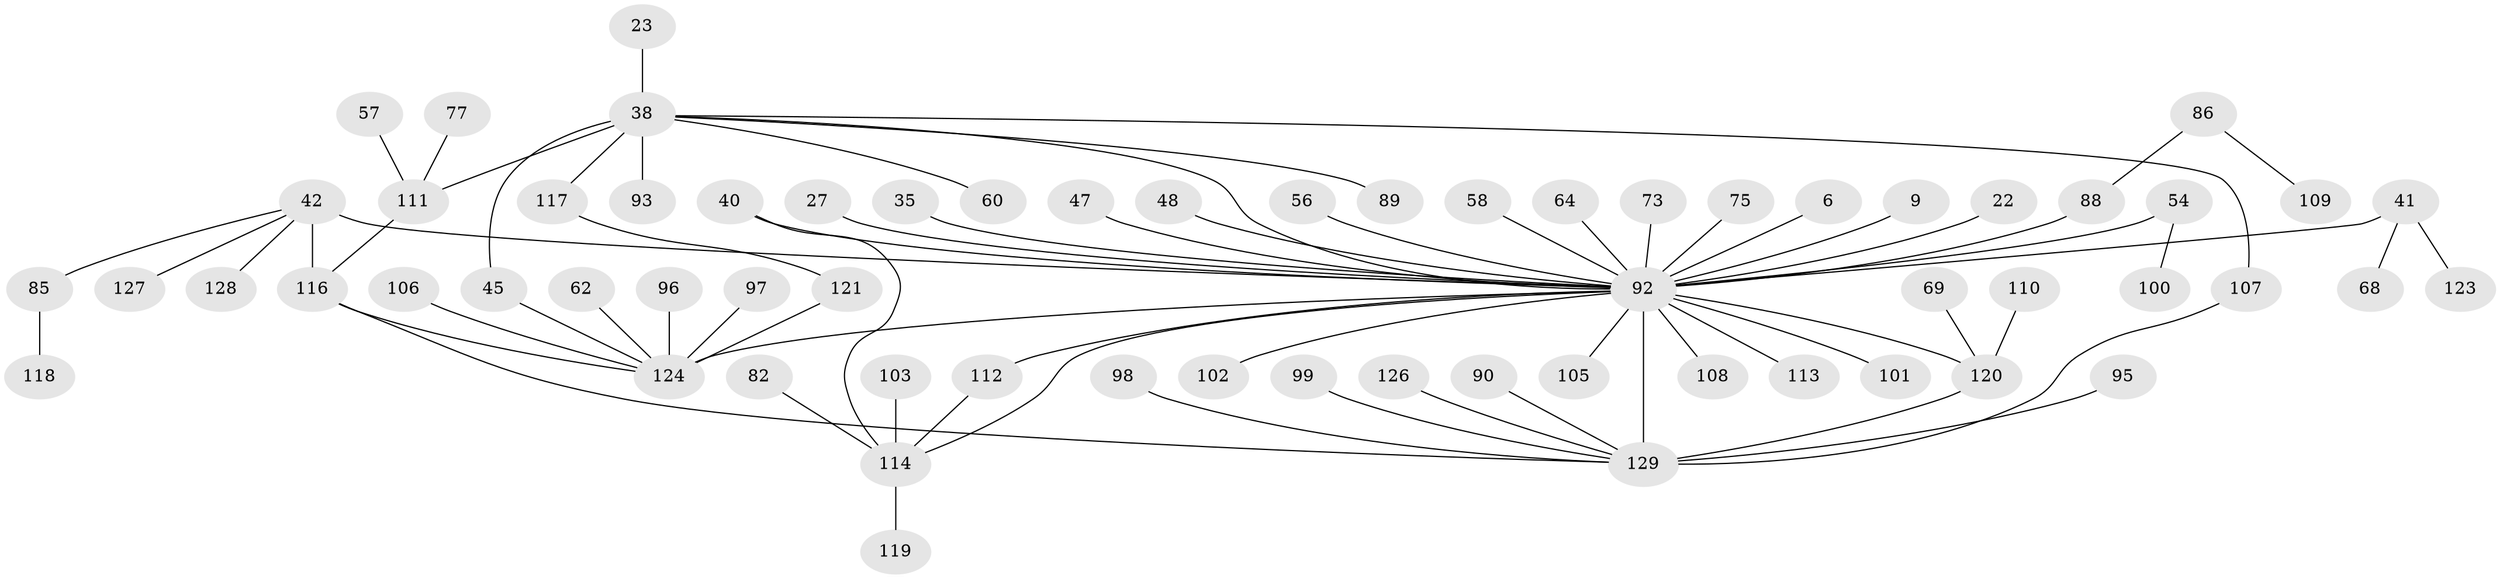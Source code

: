 // original degree distribution, {22: 0.007751937984496124, 17: 0.007751937984496124, 10: 0.007751937984496124, 2: 0.27906976744186046, 5: 0.05426356589147287, 1: 0.4263565891472868, 7: 0.03875968992248062, 6: 0.007751937984496124, 4: 0.046511627906976744, 3: 0.12403100775193798}
// Generated by graph-tools (version 1.1) at 2025/47/03/09/25 04:47:27]
// undirected, 64 vertices, 72 edges
graph export_dot {
graph [start="1"]
  node [color=gray90,style=filled];
  6;
  9;
  22;
  23;
  27;
  35 [super="+26"];
  38 [super="+24"];
  40 [super="+37"];
  41 [super="+14"];
  42 [super="+8"];
  45;
  47;
  48;
  54;
  56;
  57;
  58;
  60;
  62 [super="+19"];
  64;
  68 [super="+65"];
  69;
  73;
  75 [super="+50"];
  77;
  82;
  85 [super="+39"];
  86;
  88 [super="+30"];
  89;
  90;
  92 [super="+55+36+3"];
  93;
  95;
  96;
  97;
  98;
  99;
  100;
  101;
  102;
  103;
  105;
  106;
  107 [super="+61"];
  108 [super="+49"];
  109;
  110;
  111 [super="+34"];
  112 [super="+66+80"];
  113;
  114 [super="+74+87"];
  116 [super="+21+29+33+43+72+91"];
  117 [super="+79"];
  118;
  119;
  120 [super="+31+84"];
  121 [super="+78"];
  123;
  124 [super="+7+25+115"];
  126;
  127;
  128;
  129 [super="+44+53+70+71+125"];
  6 -- 92;
  9 -- 92;
  22 -- 92;
  23 -- 38;
  27 -- 92;
  35 -- 92;
  38 -- 93;
  38 -- 45;
  38 -- 111 [weight=2];
  38 -- 89;
  38 -- 60;
  38 -- 92;
  38 -- 107;
  38 -- 117;
  40 -- 92 [weight=3];
  40 -- 114;
  41 -- 123;
  41 -- 92 [weight=3];
  41 -- 68;
  42 -- 128;
  42 -- 127;
  42 -- 92 [weight=3];
  42 -- 116;
  42 -- 85;
  45 -- 124;
  47 -- 92;
  48 -- 92;
  54 -- 100;
  54 -- 92 [weight=3];
  56 -- 92;
  57 -- 111;
  58 -- 92;
  62 -- 124;
  64 -- 92;
  69 -- 120;
  73 -- 92;
  75 -- 92;
  77 -- 111;
  82 -- 114;
  85 -- 118;
  86 -- 109;
  86 -- 88;
  88 -- 92;
  90 -- 129;
  92 -- 102;
  92 -- 101;
  92 -- 124 [weight=5];
  92 -- 105;
  92 -- 108 [weight=3];
  92 -- 112 [weight=3];
  92 -- 113;
  92 -- 120 [weight=5];
  92 -- 114;
  92 -- 129 [weight=4];
  95 -- 129;
  96 -- 124;
  97 -- 124;
  98 -- 129;
  99 -- 129;
  103 -- 114;
  106 -- 124;
  107 -- 129;
  110 -- 120;
  111 -- 116;
  112 -- 114;
  114 -- 119;
  116 -- 124;
  116 -- 129;
  117 -- 121;
  120 -- 129;
  121 -- 124;
  126 -- 129;
}
